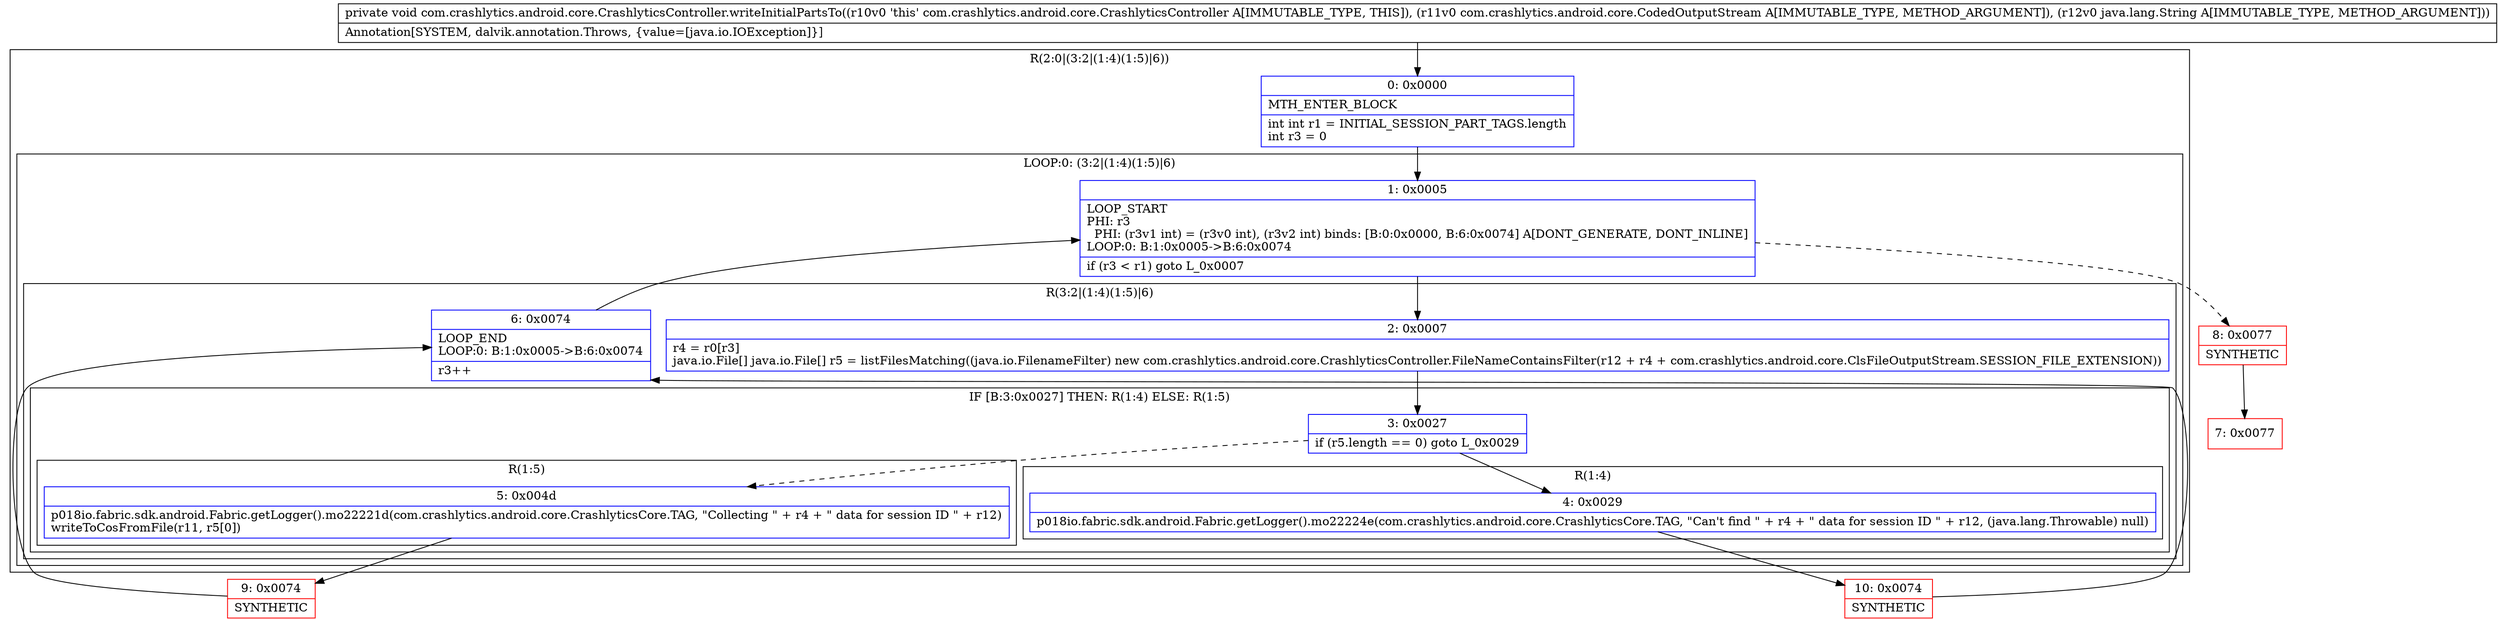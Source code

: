 digraph "CFG forcom.crashlytics.android.core.CrashlyticsController.writeInitialPartsTo(Lcom\/crashlytics\/android\/core\/CodedOutputStream;Ljava\/lang\/String;)V" {
subgraph cluster_Region_1437790554 {
label = "R(2:0|(3:2|(1:4)(1:5)|6))";
node [shape=record,color=blue];
Node_0 [shape=record,label="{0\:\ 0x0000|MTH_ENTER_BLOCK\l|int int r1 = INITIAL_SESSION_PART_TAGS.length\lint r3 = 0\l}"];
subgraph cluster_LoopRegion_2041284022 {
label = "LOOP:0: (3:2|(1:4)(1:5)|6)";
node [shape=record,color=blue];
Node_1 [shape=record,label="{1\:\ 0x0005|LOOP_START\lPHI: r3 \l  PHI: (r3v1 int) = (r3v0 int), (r3v2 int) binds: [B:0:0x0000, B:6:0x0074] A[DONT_GENERATE, DONT_INLINE]\lLOOP:0: B:1:0x0005\-\>B:6:0x0074\l|if (r3 \< r1) goto L_0x0007\l}"];
subgraph cluster_Region_134691153 {
label = "R(3:2|(1:4)(1:5)|6)";
node [shape=record,color=blue];
Node_2 [shape=record,label="{2\:\ 0x0007|r4 = r0[r3]\ljava.io.File[] java.io.File[] r5 = listFilesMatching((java.io.FilenameFilter) new com.crashlytics.android.core.CrashlyticsController.FileNameContainsFilter(r12 + r4 + com.crashlytics.android.core.ClsFileOutputStream.SESSION_FILE_EXTENSION))\l}"];
subgraph cluster_IfRegion_1929266692 {
label = "IF [B:3:0x0027] THEN: R(1:4) ELSE: R(1:5)";
node [shape=record,color=blue];
Node_3 [shape=record,label="{3\:\ 0x0027|if (r5.length == 0) goto L_0x0029\l}"];
subgraph cluster_Region_1096092548 {
label = "R(1:4)";
node [shape=record,color=blue];
Node_4 [shape=record,label="{4\:\ 0x0029|p018io.fabric.sdk.android.Fabric.getLogger().mo22224e(com.crashlytics.android.core.CrashlyticsCore.TAG, \"Can't find \" + r4 + \" data for session ID \" + r12, (java.lang.Throwable) null)\l}"];
}
subgraph cluster_Region_1756967154 {
label = "R(1:5)";
node [shape=record,color=blue];
Node_5 [shape=record,label="{5\:\ 0x004d|p018io.fabric.sdk.android.Fabric.getLogger().mo22221d(com.crashlytics.android.core.CrashlyticsCore.TAG, \"Collecting \" + r4 + \" data for session ID \" + r12)\lwriteToCosFromFile(r11, r5[0])\l}"];
}
}
Node_6 [shape=record,label="{6\:\ 0x0074|LOOP_END\lLOOP:0: B:1:0x0005\-\>B:6:0x0074\l|r3++\l}"];
}
}
}
Node_7 [shape=record,color=red,label="{7\:\ 0x0077}"];
Node_8 [shape=record,color=red,label="{8\:\ 0x0077|SYNTHETIC\l}"];
Node_9 [shape=record,color=red,label="{9\:\ 0x0074|SYNTHETIC\l}"];
Node_10 [shape=record,color=red,label="{10\:\ 0x0074|SYNTHETIC\l}"];
MethodNode[shape=record,label="{private void com.crashlytics.android.core.CrashlyticsController.writeInitialPartsTo((r10v0 'this' com.crashlytics.android.core.CrashlyticsController A[IMMUTABLE_TYPE, THIS]), (r11v0 com.crashlytics.android.core.CodedOutputStream A[IMMUTABLE_TYPE, METHOD_ARGUMENT]), (r12v0 java.lang.String A[IMMUTABLE_TYPE, METHOD_ARGUMENT]))  | Annotation[SYSTEM, dalvik.annotation.Throws, \{value=[java.io.IOException]\}]\l}"];
MethodNode -> Node_0;
Node_0 -> Node_1;
Node_1 -> Node_2;
Node_1 -> Node_8[style=dashed];
Node_2 -> Node_3;
Node_3 -> Node_4;
Node_3 -> Node_5[style=dashed];
Node_4 -> Node_10;
Node_5 -> Node_9;
Node_6 -> Node_1;
Node_8 -> Node_7;
Node_9 -> Node_6;
Node_10 -> Node_6;
}

